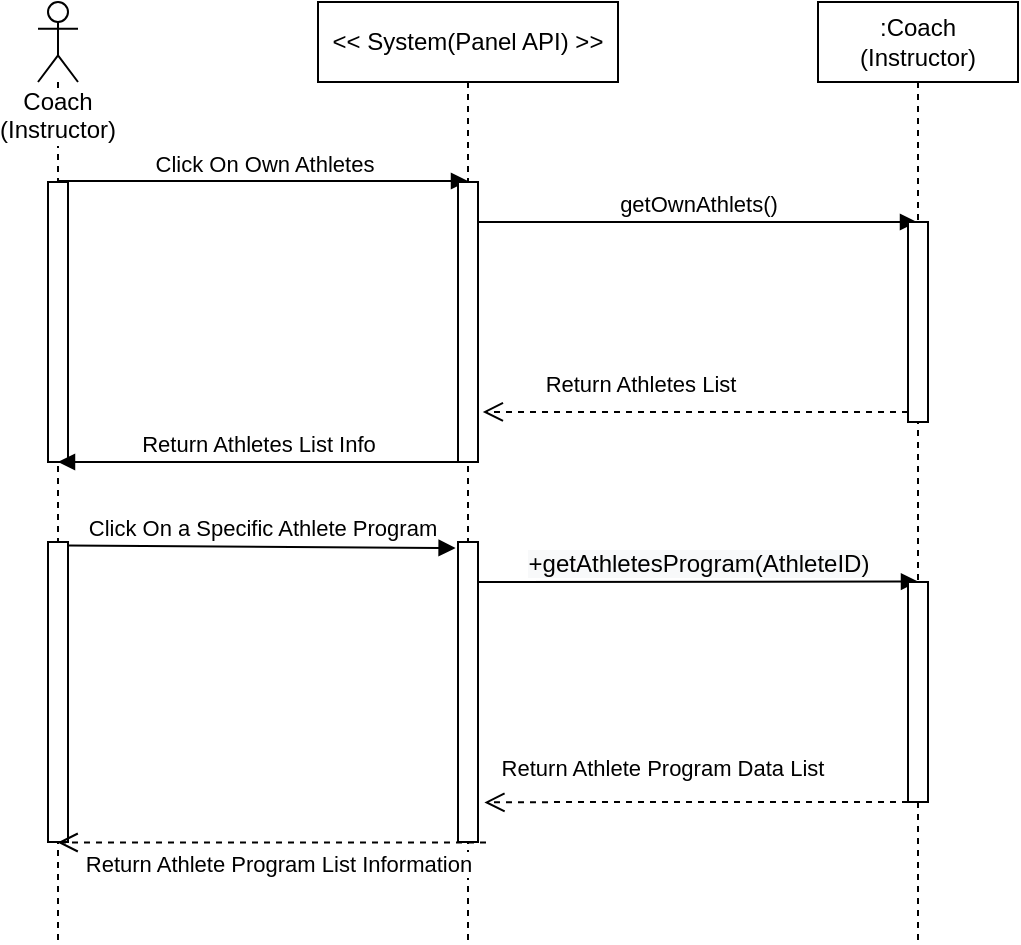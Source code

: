 <mxfile version="12.3.8" type="github" pages="1"><diagram id="0Uc26WLwqxbnJnagjtuH" name="Page-1"><mxGraphModel dx="1038" dy="548" grid="1" gridSize="10" guides="1" tooltips="1" connect="1" arrows="1" fold="1" page="1" pageScale="1" pageWidth="850" pageHeight="1100" math="0" shadow="0"><root><mxCell id="0"/><mxCell id="1" parent="0"/><mxCell id="OwbSnveVxBM_rIXtdpIi-17" value="Coach (Instructor)" style="shape=umlLifeline;participant=umlActor;perimeter=lifelinePerimeter;whiteSpace=wrap;html=1;container=1;collapsible=0;recursiveResize=0;verticalAlign=top;spacingTop=36;labelBackgroundColor=#ffffff;outlineConnect=0;" vertex="1" parent="1"><mxGeometry x="110" y="70" width="20" height="470" as="geometry"/></mxCell><mxCell id="OwbSnveVxBM_rIXtdpIi-18" value="" style="html=1;points=[];perimeter=orthogonalPerimeter;" vertex="1" parent="OwbSnveVxBM_rIXtdpIi-17"><mxGeometry x="5" y="90" width="10" height="140" as="geometry"/></mxCell><mxCell id="OwbSnveVxBM_rIXtdpIi-19" value="" style="html=1;points=[];perimeter=orthogonalPerimeter;" vertex="1" parent="OwbSnveVxBM_rIXtdpIi-17"><mxGeometry x="5" y="270" width="10" height="150" as="geometry"/></mxCell><mxCell id="OwbSnveVxBM_rIXtdpIi-20" value="&amp;lt;&amp;lt; System(Panel API) &amp;gt;&amp;gt;" style="shape=umlLifeline;perimeter=lifelinePerimeter;whiteSpace=wrap;html=1;container=1;collapsible=0;recursiveResize=0;outlineConnect=0;" vertex="1" parent="1"><mxGeometry x="250" y="70" width="150" height="470" as="geometry"/></mxCell><mxCell id="OwbSnveVxBM_rIXtdpIi-21" value="Click On Own Athletes" style="html=1;verticalAlign=bottom;endArrow=block;" edge="1" parent="OwbSnveVxBM_rIXtdpIi-20" source="OwbSnveVxBM_rIXtdpIi-17"><mxGeometry width="80" relative="1" as="geometry"><mxPoint x="-5" y="89.5" as="sourcePoint"/><mxPoint x="75" y="89.5" as="targetPoint"/></mxGeometry></mxCell><mxCell id="OwbSnveVxBM_rIXtdpIi-22" value="" style="html=1;points=[];perimeter=orthogonalPerimeter;" vertex="1" parent="OwbSnveVxBM_rIXtdpIi-20"><mxGeometry x="70" y="90" width="10" height="140" as="geometry"/></mxCell><mxCell id="OwbSnveVxBM_rIXtdpIi-23" value="getOwnAthlets()" style="html=1;verticalAlign=bottom;endArrow=block;" edge="1" parent="OwbSnveVxBM_rIXtdpIi-20" target="OwbSnveVxBM_rIXtdpIi-26"><mxGeometry width="80" relative="1" as="geometry"><mxPoint x="80" y="110" as="sourcePoint"/><mxPoint x="160" y="110" as="targetPoint"/></mxGeometry></mxCell><mxCell id="OwbSnveVxBM_rIXtdpIi-24" value="" style="html=1;points=[];perimeter=orthogonalPerimeter;" vertex="1" parent="OwbSnveVxBM_rIXtdpIi-20"><mxGeometry x="70" y="270" width="10" height="150" as="geometry"/></mxCell><mxCell id="OwbSnveVxBM_rIXtdpIi-25" value="&lt;span style=&quot;font-size: 12px ; text-align: left ; white-space: normal ; background-color: rgb(248 , 249 , 250)&quot;&gt;+getAthletesProgram(AthleteID)&lt;/span&gt;" style="html=1;verticalAlign=bottom;endArrow=block;entryX=0.5;entryY=-0.002;entryDx=0;entryDy=0;entryPerimeter=0;" edge="1" parent="OwbSnveVxBM_rIXtdpIi-20" target="OwbSnveVxBM_rIXtdpIi-28"><mxGeometry width="80" relative="1" as="geometry"><mxPoint x="80" y="290" as="sourcePoint"/><mxPoint x="160" y="290" as="targetPoint"/></mxGeometry></mxCell><mxCell id="OwbSnveVxBM_rIXtdpIi-26" value=":Coach (Instructor)" style="shape=umlLifeline;perimeter=lifelinePerimeter;whiteSpace=wrap;html=1;container=1;collapsible=0;recursiveResize=0;outlineConnect=0;" vertex="1" parent="1"><mxGeometry x="500" y="70" width="100" height="470" as="geometry"/></mxCell><mxCell id="OwbSnveVxBM_rIXtdpIi-27" value="" style="html=1;points=[];perimeter=orthogonalPerimeter;" vertex="1" parent="OwbSnveVxBM_rIXtdpIi-26"><mxGeometry x="45" y="110" width="10" height="100" as="geometry"/></mxCell><mxCell id="OwbSnveVxBM_rIXtdpIi-28" value="" style="html=1;points=[];perimeter=orthogonalPerimeter;" vertex="1" parent="OwbSnveVxBM_rIXtdpIi-26"><mxGeometry x="45" y="290" width="10" height="110" as="geometry"/></mxCell><mxCell id="OwbSnveVxBM_rIXtdpIi-29" value="Return Athletes List" style="html=1;verticalAlign=bottom;endArrow=open;dashed=1;endSize=8;entryX=1.24;entryY=0.821;entryDx=0;entryDy=0;entryPerimeter=0;" edge="1" parent="1" source="OwbSnveVxBM_rIXtdpIi-27" target="OwbSnveVxBM_rIXtdpIi-22"><mxGeometry x="0.263" y="-5" relative="1" as="geometry"><mxPoint x="530" y="280" as="sourcePoint"/><mxPoint x="350" y="275" as="targetPoint"/><mxPoint as="offset"/></mxGeometry></mxCell><mxCell id="OwbSnveVxBM_rIXtdpIi-30" value="Click On a Specific Athlete Program" style="html=1;verticalAlign=bottom;endArrow=block;exitX=1.02;exitY=0.012;exitDx=0;exitDy=0;exitPerimeter=0;entryX=-0.12;entryY=0.02;entryDx=0;entryDy=0;entryPerimeter=0;" edge="1" parent="1" source="OwbSnveVxBM_rIXtdpIi-19" target="OwbSnveVxBM_rIXtdpIi-24"><mxGeometry width="80" relative="1" as="geometry"><mxPoint x="160" y="350" as="sourcePoint"/><mxPoint x="240" y="350" as="targetPoint"/></mxGeometry></mxCell><mxCell id="OwbSnveVxBM_rIXtdpIi-31" value="Return Athlete Program Data List" style="html=1;verticalAlign=bottom;endArrow=open;dashed=1;endSize=8;entryX=1.32;entryY=0.868;entryDx=0;entryDy=0;entryPerimeter=0;" edge="1" parent="1" source="OwbSnveVxBM_rIXtdpIi-28" target="OwbSnveVxBM_rIXtdpIi-24"><mxGeometry x="0.167" y="-8" relative="1" as="geometry"><mxPoint x="550" y="459.96" as="sourcePoint"/><mxPoint x="330" y="488" as="targetPoint"/><mxPoint as="offset"/><Array as="points"><mxPoint x="430" y="470"/><mxPoint x="380" y="470"/></Array></mxGeometry></mxCell><mxCell id="OwbSnveVxBM_rIXtdpIi-32" value="Return Athlete Program List Information" style="html=1;verticalAlign=bottom;endArrow=open;dashed=1;endSize=8;entryX=1.08;entryY=0.985;entryDx=0;entryDy=0;entryPerimeter=0;" edge="1" parent="1"><mxGeometry x="-0.029" y="20" relative="1" as="geometry"><mxPoint x="334" y="490.25" as="sourcePoint"/><mxPoint x="119.8" y="490.25" as="targetPoint"/><mxPoint as="offset"/></mxGeometry></mxCell><mxCell id="OwbSnveVxBM_rIXtdpIi-33" value="Return Athletes List Info" style="html=1;verticalAlign=bottom;endArrow=block;exitX=0;exitY=1;exitDx=0;exitDy=0;exitPerimeter=0;entryX=0.5;entryY=1;entryDx=0;entryDy=0;entryPerimeter=0;" edge="1" parent="1" source="OwbSnveVxBM_rIXtdpIi-22" target="OwbSnveVxBM_rIXtdpIi-18"><mxGeometry width="80" relative="1" as="geometry"><mxPoint x="160" y="270" as="sourcePoint"/><mxPoint x="130" y="300" as="targetPoint"/></mxGeometry></mxCell></root></mxGraphModel></diagram></mxfile>